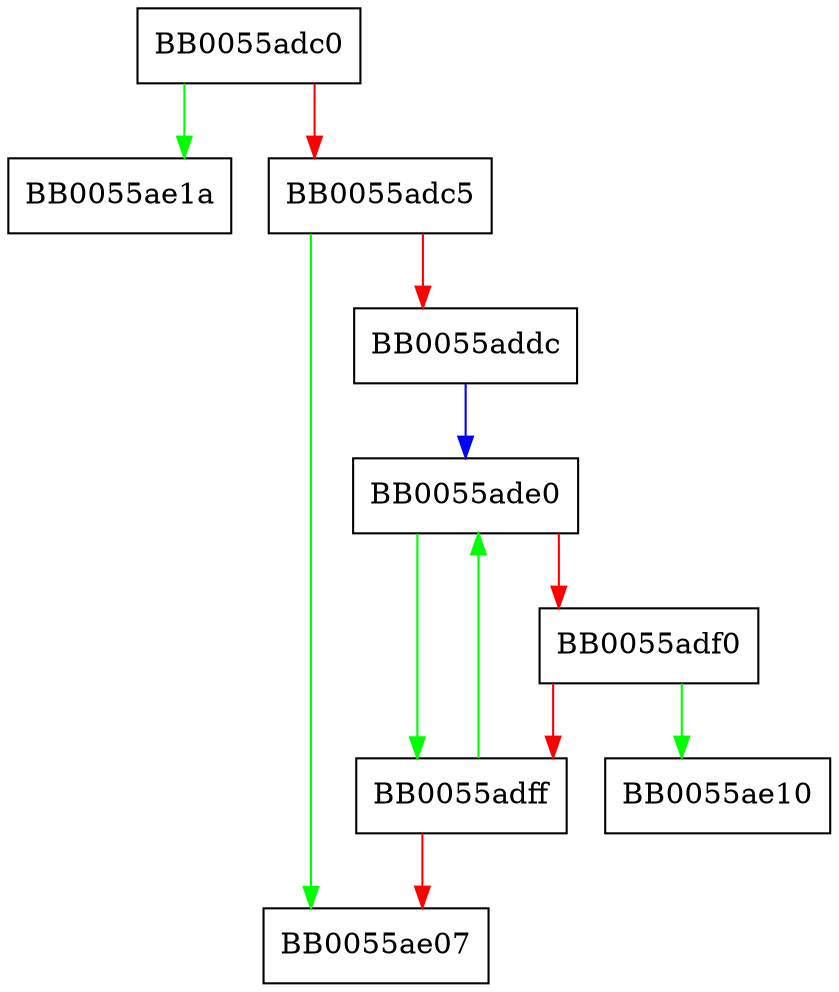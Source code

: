 digraph ossl_cmp_hdr_has_implicitConfirm {
  node [shape="box"];
  graph [splines=ortho];
  BB0055adc0 -> BB0055ae1a [color="green"];
  BB0055adc0 -> BB0055adc5 [color="red"];
  BB0055adc5 -> BB0055ae07 [color="green"];
  BB0055adc5 -> BB0055addc [color="red"];
  BB0055addc -> BB0055ade0 [color="blue"];
  BB0055ade0 -> BB0055adff [color="green"];
  BB0055ade0 -> BB0055adf0 [color="red"];
  BB0055adf0 -> BB0055ae10 [color="green"];
  BB0055adf0 -> BB0055adff [color="red"];
  BB0055adff -> BB0055ade0 [color="green"];
  BB0055adff -> BB0055ae07 [color="red"];
}